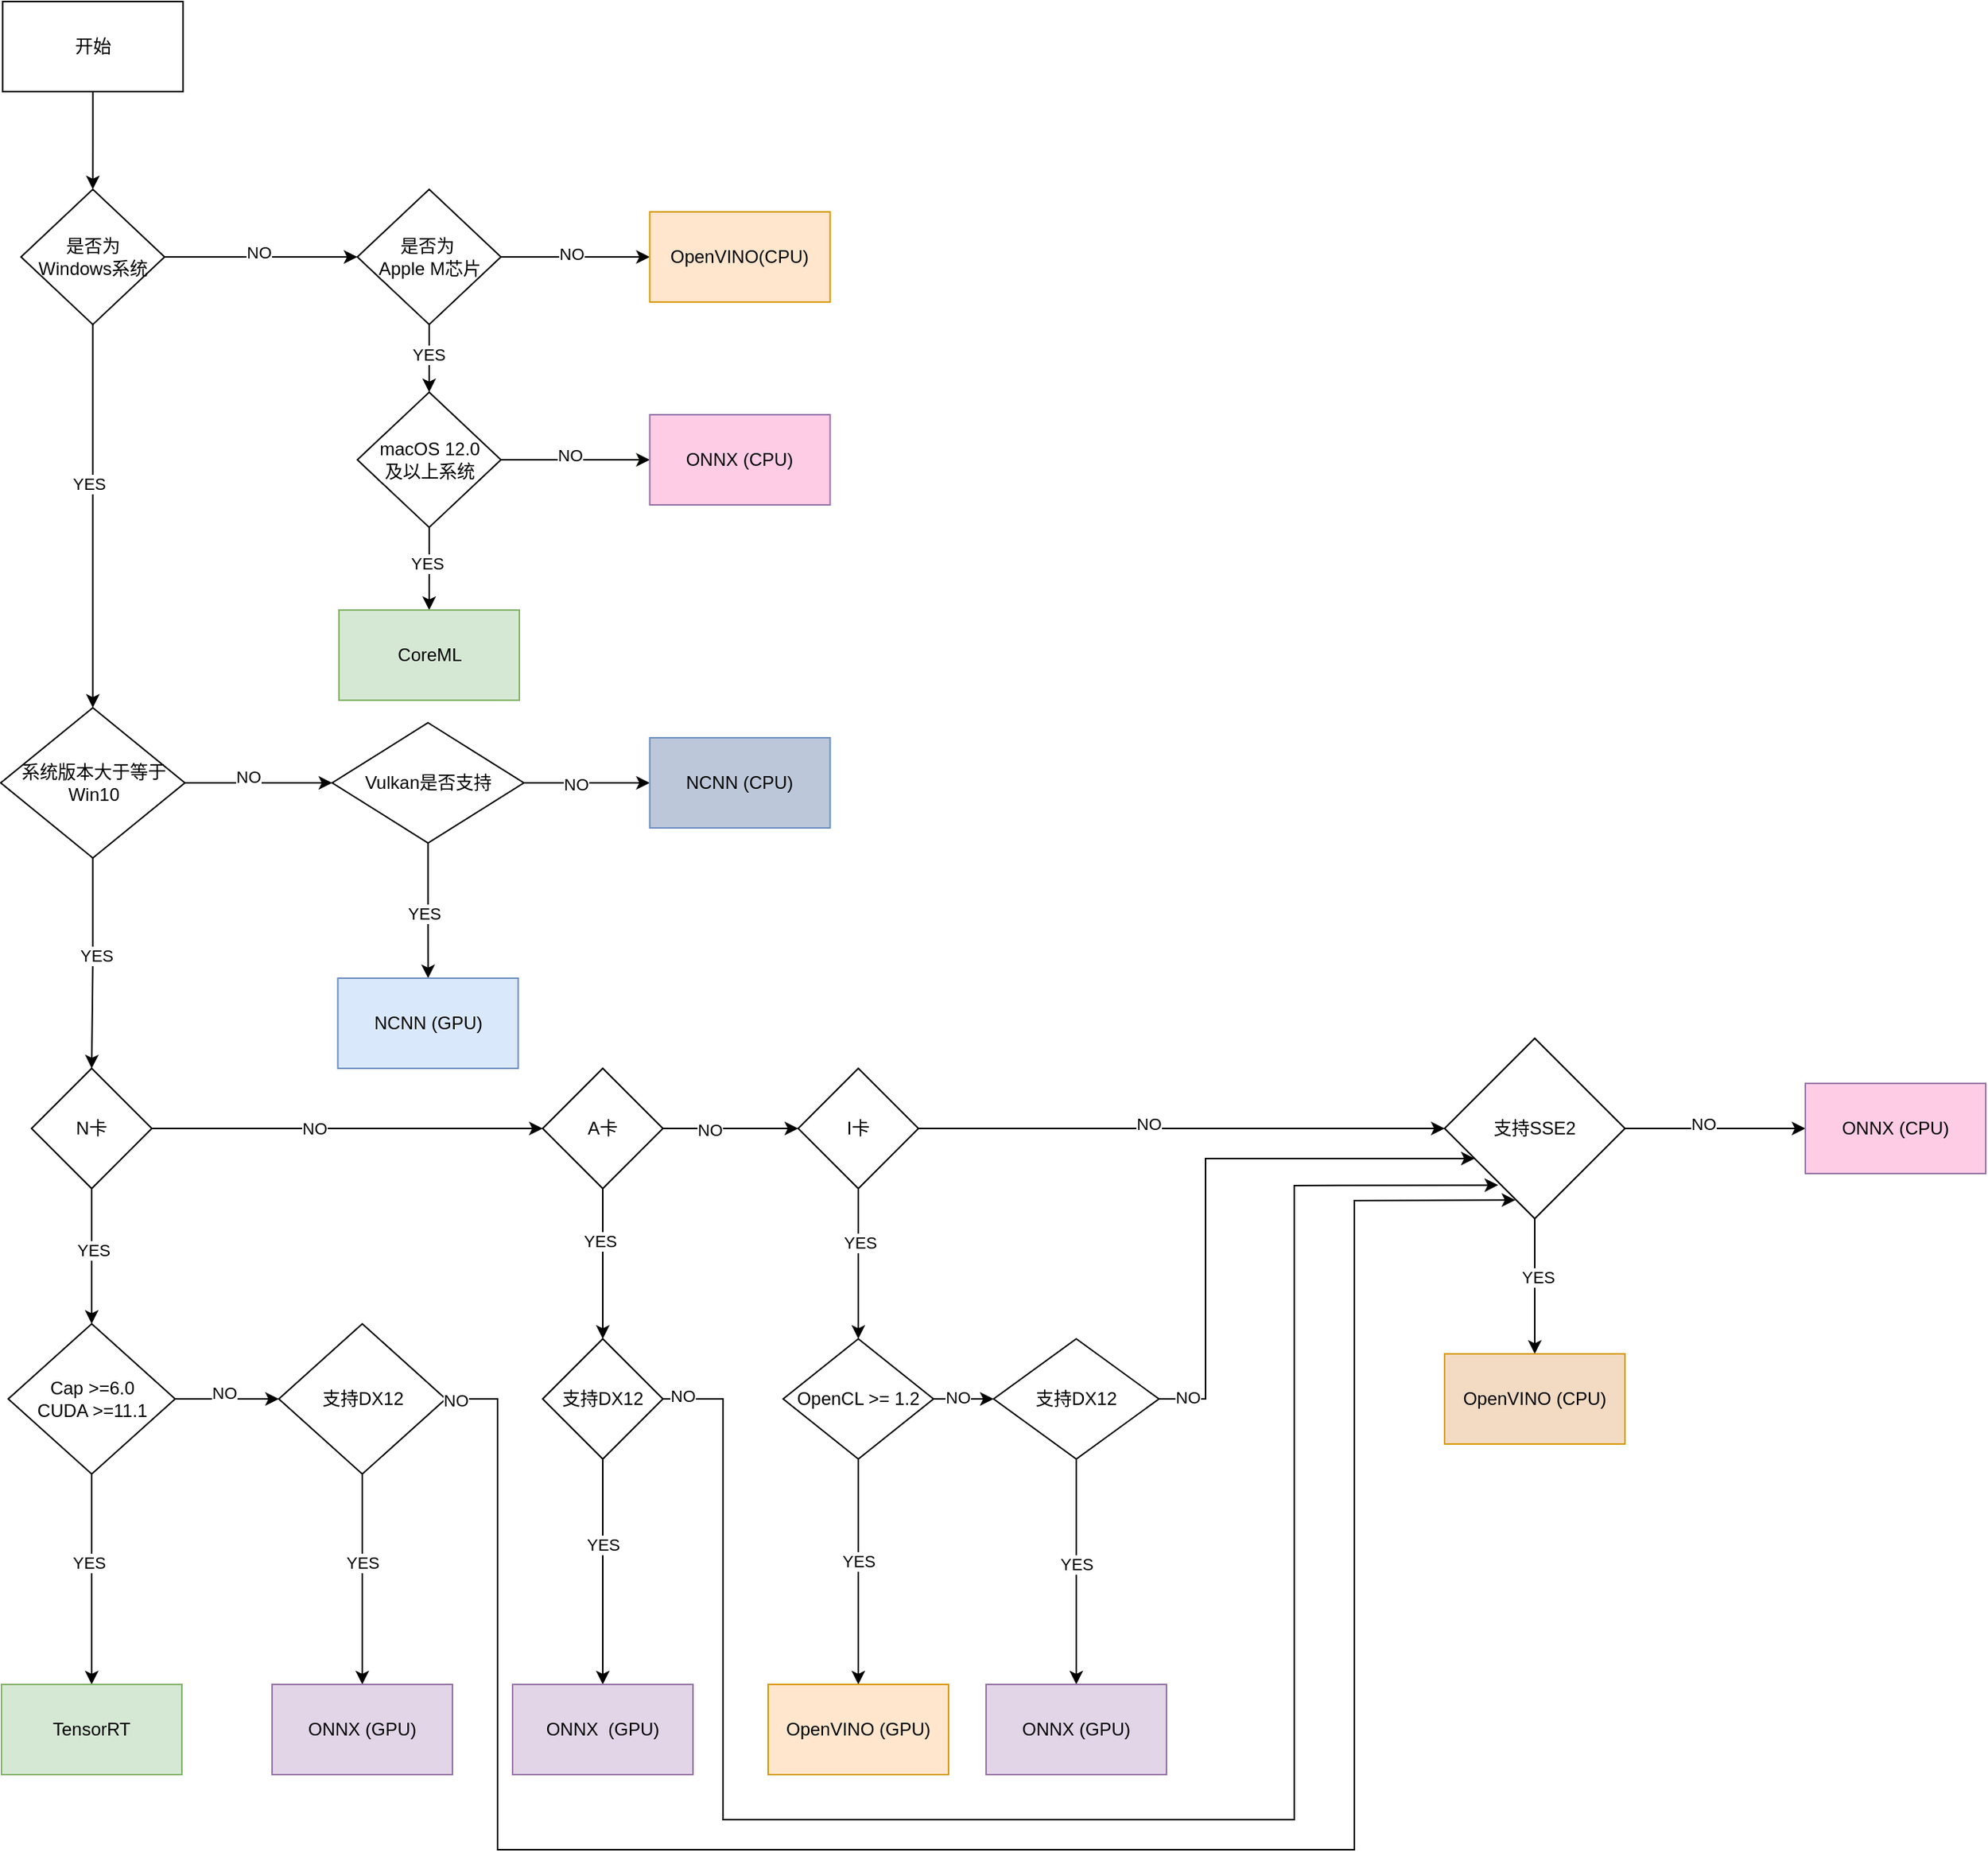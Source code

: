 <mxfile version="24.2.2" type="github">
  <diagram name="Page-1" id="nFrP1MrYJvmONDbNYgOr">
    <mxGraphModel dx="1262" dy="1003" grid="1" gridSize="10" guides="1" tooltips="1" connect="1" arrows="1" fold="1" page="1" pageScale="1" pageWidth="827" pageHeight="1169" math="0" shadow="0">
      <root>
        <mxCell id="0" />
        <mxCell id="1" parent="0" />
        <mxCell id="bNIqR0DIkFrfzqywcM4n-2" value="" style="edgeStyle=orthogonalEdgeStyle;rounded=0;orthogonalLoop=1;jettySize=auto;html=1;" parent="1" source="PbJkK4wQswJ1zIxWtFxy-1" target="bNIqR0DIkFrfzqywcM4n-1" edge="1">
          <mxGeometry relative="1" as="geometry" />
        </mxCell>
        <mxCell id="PbJkK4wQswJ1zIxWtFxy-1" value="开始" style="rounded=0;whiteSpace=wrap;html=1;" parent="1" vertex="1">
          <mxGeometry x="60.75" y="230" width="120" height="60" as="geometry" />
        </mxCell>
        <mxCell id="PbJkK4wQswJ1zIxWtFxy-8" value="" style="edgeStyle=orthogonalEdgeStyle;rounded=0;orthogonalLoop=1;jettySize=auto;html=1;" parent="1" source="PbJkK4wQswJ1zIxWtFxy-2" target="PbJkK4wQswJ1zIxWtFxy-7" edge="1">
          <mxGeometry relative="1" as="geometry" />
        </mxCell>
        <mxCell id="PbJkK4wQswJ1zIxWtFxy-9" value="YES" style="edgeLabel;html=1;align=center;verticalAlign=middle;resizable=0;points=[];" parent="PbJkK4wQswJ1zIxWtFxy-8" vertex="1" connectable="0">
          <mxGeometry x="-0.083" y="2" relative="1" as="geometry">
            <mxPoint as="offset" />
          </mxGeometry>
        </mxCell>
        <mxCell id="PbJkK4wQswJ1zIxWtFxy-73" value="" style="edgeStyle=orthogonalEdgeStyle;rounded=0;orthogonalLoop=1;jettySize=auto;html=1;" parent="1" source="PbJkK4wQswJ1zIxWtFxy-2" target="PbJkK4wQswJ1zIxWtFxy-72" edge="1">
          <mxGeometry relative="1" as="geometry" />
        </mxCell>
        <mxCell id="PbJkK4wQswJ1zIxWtFxy-79" value="NO" style="edgeLabel;html=1;align=center;verticalAlign=middle;resizable=0;points=[];" parent="PbJkK4wQswJ1zIxWtFxy-73" vertex="1" connectable="0">
          <mxGeometry x="-0.153" y="4" relative="1" as="geometry">
            <mxPoint as="offset" />
          </mxGeometry>
        </mxCell>
        <mxCell id="PbJkK4wQswJ1zIxWtFxy-2" value="系统版本大于等于Win10" style="rhombus;whiteSpace=wrap;html=1;" parent="1" vertex="1">
          <mxGeometry x="59.5" y="700" width="122.5" height="100" as="geometry" />
        </mxCell>
        <mxCell id="PbJkK4wQswJ1zIxWtFxy-11" value="" style="edgeStyle=orthogonalEdgeStyle;rounded=0;orthogonalLoop=1;jettySize=auto;html=1;" parent="1" source="PbJkK4wQswJ1zIxWtFxy-7" target="PbJkK4wQswJ1zIxWtFxy-10" edge="1">
          <mxGeometry relative="1" as="geometry" />
        </mxCell>
        <mxCell id="PbJkK4wQswJ1zIxWtFxy-25" value="NO" style="edgeLabel;html=1;align=center;verticalAlign=middle;resizable=0;points=[];" parent="PbJkK4wQswJ1zIxWtFxy-11" vertex="1" connectable="0">
          <mxGeometry x="-0.175" relative="1" as="geometry">
            <mxPoint as="offset" />
          </mxGeometry>
        </mxCell>
        <mxCell id="PbJkK4wQswJ1zIxWtFxy-27" value="" style="edgeStyle=orthogonalEdgeStyle;rounded=0;orthogonalLoop=1;jettySize=auto;html=1;" parent="1" source="PbJkK4wQswJ1zIxWtFxy-7" target="PbJkK4wQswJ1zIxWtFxy-26" edge="1">
          <mxGeometry relative="1" as="geometry" />
        </mxCell>
        <mxCell id="PbJkK4wQswJ1zIxWtFxy-59" value="YES" style="edgeLabel;html=1;align=center;verticalAlign=middle;resizable=0;points=[];" parent="PbJkK4wQswJ1zIxWtFxy-27" vertex="1" connectable="0">
          <mxGeometry x="-0.087" y="1" relative="1" as="geometry">
            <mxPoint as="offset" />
          </mxGeometry>
        </mxCell>
        <mxCell id="PbJkK4wQswJ1zIxWtFxy-7" value="N卡" style="rhombus;whiteSpace=wrap;html=1;" parent="1" vertex="1">
          <mxGeometry x="80" y="940" width="80" height="80" as="geometry" />
        </mxCell>
        <mxCell id="PbJkK4wQswJ1zIxWtFxy-13" value="" style="edgeStyle=orthogonalEdgeStyle;rounded=0;orthogonalLoop=1;jettySize=auto;html=1;" parent="1" source="PbJkK4wQswJ1zIxWtFxy-10" target="PbJkK4wQswJ1zIxWtFxy-12" edge="1">
          <mxGeometry relative="1" as="geometry" />
        </mxCell>
        <mxCell id="PbJkK4wQswJ1zIxWtFxy-24" value="NO" style="edgeLabel;html=1;align=center;verticalAlign=middle;resizable=0;points=[];" parent="PbJkK4wQswJ1zIxWtFxy-13" vertex="1" connectable="0">
          <mxGeometry x="-0.325" y="-1" relative="1" as="geometry">
            <mxPoint as="offset" />
          </mxGeometry>
        </mxCell>
        <mxCell id="PbJkK4wQswJ1zIxWtFxy-38" value="" style="edgeStyle=orthogonalEdgeStyle;rounded=0;orthogonalLoop=1;jettySize=auto;html=1;" parent="1" source="PbJkK4wQswJ1zIxWtFxy-10" target="PbJkK4wQswJ1zIxWtFxy-37" edge="1">
          <mxGeometry relative="1" as="geometry" />
        </mxCell>
        <mxCell id="PbJkK4wQswJ1zIxWtFxy-61" value="YES" style="edgeLabel;html=1;align=center;verticalAlign=middle;resizable=0;points=[];" parent="PbJkK4wQswJ1zIxWtFxy-38" vertex="1" connectable="0">
          <mxGeometry x="-0.307" y="-2" relative="1" as="geometry">
            <mxPoint as="offset" />
          </mxGeometry>
        </mxCell>
        <mxCell id="PbJkK4wQswJ1zIxWtFxy-10" value="A卡" style="rhombus;whiteSpace=wrap;html=1;" parent="1" vertex="1">
          <mxGeometry x="420" y="940" width="80" height="80" as="geometry" />
        </mxCell>
        <mxCell id="PbJkK4wQswJ1zIxWtFxy-17" value="" style="edgeStyle=orthogonalEdgeStyle;rounded=0;orthogonalLoop=1;jettySize=auto;html=1;" parent="1" source="PbJkK4wQswJ1zIxWtFxy-12" target="PbJkK4wQswJ1zIxWtFxy-16" edge="1">
          <mxGeometry relative="1" as="geometry" />
        </mxCell>
        <mxCell id="PbJkK4wQswJ1zIxWtFxy-23" value="NO" style="edgeLabel;html=1;align=center;verticalAlign=middle;resizable=0;points=[];" parent="PbJkK4wQswJ1zIxWtFxy-17" vertex="1" connectable="0">
          <mxGeometry x="-0.125" y="3" relative="1" as="geometry">
            <mxPoint as="offset" />
          </mxGeometry>
        </mxCell>
        <mxCell id="PbJkK4wQswJ1zIxWtFxy-43" value="" style="edgeStyle=orthogonalEdgeStyle;rounded=0;orthogonalLoop=1;jettySize=auto;html=1;entryX=0.5;entryY=0;entryDx=0;entryDy=0;" parent="1" source="PbJkK4wQswJ1zIxWtFxy-12" target="PbJkK4wQswJ1zIxWtFxy-46" edge="1">
          <mxGeometry relative="1" as="geometry">
            <mxPoint x="600" y="1100" as="targetPoint" />
          </mxGeometry>
        </mxCell>
        <mxCell id="PbJkK4wQswJ1zIxWtFxy-63" value="YES" style="edgeLabel;html=1;align=center;verticalAlign=middle;resizable=0;points=[];" parent="PbJkK4wQswJ1zIxWtFxy-43" vertex="1" connectable="0">
          <mxGeometry x="-0.293" y="1" relative="1" as="geometry">
            <mxPoint as="offset" />
          </mxGeometry>
        </mxCell>
        <mxCell id="PbJkK4wQswJ1zIxWtFxy-12" value="I卡" style="rhombus;whiteSpace=wrap;html=1;" parent="1" vertex="1">
          <mxGeometry x="590" y="940" width="80" height="80" as="geometry" />
        </mxCell>
        <mxCell id="PbJkK4wQswJ1zIxWtFxy-21" value="" style="edgeStyle=orthogonalEdgeStyle;rounded=0;orthogonalLoop=1;jettySize=auto;html=1;" parent="1" source="PbJkK4wQswJ1zIxWtFxy-16" target="PbJkK4wQswJ1zIxWtFxy-20" edge="1">
          <mxGeometry relative="1" as="geometry" />
        </mxCell>
        <mxCell id="PbJkK4wQswJ1zIxWtFxy-22" value="NO" style="edgeLabel;html=1;align=center;verticalAlign=middle;resizable=0;points=[];" parent="PbJkK4wQswJ1zIxWtFxy-21" vertex="1" connectable="0">
          <mxGeometry x="-0.133" y="3" relative="1" as="geometry">
            <mxPoint as="offset" />
          </mxGeometry>
        </mxCell>
        <mxCell id="PbJkK4wQswJ1zIxWtFxy-87" value="" style="edgeStyle=orthogonalEdgeStyle;rounded=0;orthogonalLoop=1;jettySize=auto;html=1;entryX=0.5;entryY=0;entryDx=0;entryDy=0;" parent="1" source="PbJkK4wQswJ1zIxWtFxy-16" target="PbJkK4wQswJ1zIxWtFxy-18" edge="1">
          <mxGeometry relative="1" as="geometry">
            <mxPoint x="1080" y="1120.0" as="targetPoint" />
          </mxGeometry>
        </mxCell>
        <mxCell id="PbJkK4wQswJ1zIxWtFxy-88" value="YES" style="edgeLabel;html=1;align=center;verticalAlign=middle;resizable=0;points=[];" parent="PbJkK4wQswJ1zIxWtFxy-87" vertex="1" connectable="0">
          <mxGeometry x="-0.132" y="2" relative="1" as="geometry">
            <mxPoint as="offset" />
          </mxGeometry>
        </mxCell>
        <mxCell id="PbJkK4wQswJ1zIxWtFxy-16" value="支持SSE2" style="rhombus;whiteSpace=wrap;html=1;" parent="1" vertex="1">
          <mxGeometry x="1020" y="920" width="120" height="120" as="geometry" />
        </mxCell>
        <mxCell id="PbJkK4wQswJ1zIxWtFxy-18" value="OpenVINO (CPU)" style="whiteSpace=wrap;html=1;fillColor=#F2DBC2;strokeColor=#d79b00;" parent="1" vertex="1">
          <mxGeometry x="1020" y="1130" width="120" height="60" as="geometry" />
        </mxCell>
        <mxCell id="PbJkK4wQswJ1zIxWtFxy-20" value="ONNX (CPU)" style="whiteSpace=wrap;html=1;fillColor=#FFCCE6;strokeColor=#9673a6;" parent="1" vertex="1">
          <mxGeometry x="1260" y="950" width="120" height="60" as="geometry" />
        </mxCell>
        <mxCell id="PbJkK4wQswJ1zIxWtFxy-29" value="" style="edgeStyle=orthogonalEdgeStyle;rounded=0;orthogonalLoop=1;jettySize=auto;html=1;" parent="1" source="PbJkK4wQswJ1zIxWtFxy-26" target="PbJkK4wQswJ1zIxWtFxy-28" edge="1">
          <mxGeometry relative="1" as="geometry" />
        </mxCell>
        <mxCell id="PbJkK4wQswJ1zIxWtFxy-30" value="NO" style="edgeLabel;html=1;align=center;verticalAlign=middle;resizable=0;points=[];" parent="PbJkK4wQswJ1zIxWtFxy-29" vertex="1" connectable="0">
          <mxGeometry x="-0.062" y="4" relative="1" as="geometry">
            <mxPoint as="offset" />
          </mxGeometry>
        </mxCell>
        <mxCell id="PbJkK4wQswJ1zIxWtFxy-32" value="" style="edgeStyle=orthogonalEdgeStyle;rounded=0;orthogonalLoop=1;jettySize=auto;html=1;" parent="1" source="PbJkK4wQswJ1zIxWtFxy-26" target="PbJkK4wQswJ1zIxWtFxy-31" edge="1">
          <mxGeometry relative="1" as="geometry" />
        </mxCell>
        <mxCell id="PbJkK4wQswJ1zIxWtFxy-57" value="YES" style="edgeLabel;html=1;align=center;verticalAlign=middle;resizable=0;points=[];" parent="PbJkK4wQswJ1zIxWtFxy-32" vertex="1" connectable="0">
          <mxGeometry x="-0.167" y="-2" relative="1" as="geometry">
            <mxPoint as="offset" />
          </mxGeometry>
        </mxCell>
        <mxCell id="PbJkK4wQswJ1zIxWtFxy-26" value="Cap &amp;gt;=6.0&lt;br&gt;CUDA &amp;gt;=11.1" style="rhombus;whiteSpace=wrap;html=1;" parent="1" vertex="1">
          <mxGeometry x="64.5" y="1110" width="111" height="100" as="geometry" />
        </mxCell>
        <mxCell id="PbJkK4wQswJ1zIxWtFxy-34" value="" style="edgeStyle=orthogonalEdgeStyle;rounded=0;orthogonalLoop=1;jettySize=auto;html=1;" parent="1" source="PbJkK4wQswJ1zIxWtFxy-28" target="PbJkK4wQswJ1zIxWtFxy-33" edge="1">
          <mxGeometry relative="1" as="geometry" />
        </mxCell>
        <mxCell id="PbJkK4wQswJ1zIxWtFxy-85" value="YES" style="edgeLabel;html=1;align=center;verticalAlign=middle;resizable=0;points=[];" parent="PbJkK4wQswJ1zIxWtFxy-34" vertex="1" connectable="0">
          <mxGeometry x="-0.167" relative="1" as="geometry">
            <mxPoint as="offset" />
          </mxGeometry>
        </mxCell>
        <mxCell id="PbJkK4wQswJ1zIxWtFxy-28" value="支持DX12" style="rhombus;whiteSpace=wrap;html=1;" parent="1" vertex="1">
          <mxGeometry x="244.5" y="1110" width="111" height="100" as="geometry" />
        </mxCell>
        <mxCell id="PbJkK4wQswJ1zIxWtFxy-31" value="TensorRT" style="whiteSpace=wrap;html=1;fillColor=#d5e8d4;strokeColor=#82b366;" parent="1" vertex="1">
          <mxGeometry x="60" y="1350" width="120" height="60" as="geometry" />
        </mxCell>
        <mxCell id="PbJkK4wQswJ1zIxWtFxy-33" value="ONNX (GPU)" style="whiteSpace=wrap;html=1;fillColor=#e1d5e7;strokeColor=#9673a6;" parent="1" vertex="1">
          <mxGeometry x="240" y="1350" width="120" height="60" as="geometry" />
        </mxCell>
        <mxCell id="PbJkK4wQswJ1zIxWtFxy-41" value="" style="edgeStyle=orthogonalEdgeStyle;rounded=0;orthogonalLoop=1;jettySize=auto;html=1;" parent="1" source="PbJkK4wQswJ1zIxWtFxy-37" target="PbJkK4wQswJ1zIxWtFxy-40" edge="1">
          <mxGeometry relative="1" as="geometry" />
        </mxCell>
        <mxCell id="PbJkK4wQswJ1zIxWtFxy-60" value="YES" style="edgeLabel;html=1;align=center;verticalAlign=middle;resizable=0;points=[];" parent="PbJkK4wQswJ1zIxWtFxy-41" vertex="1" connectable="0">
          <mxGeometry x="0.062" y="2" relative="1" as="geometry">
            <mxPoint x="-2" y="-23" as="offset" />
          </mxGeometry>
        </mxCell>
        <mxCell id="PbJkK4wQswJ1zIxWtFxy-37" value="支持DX12" style="rhombus;whiteSpace=wrap;html=1;" parent="1" vertex="1">
          <mxGeometry x="420" y="1120" width="80" height="80" as="geometry" />
        </mxCell>
        <mxCell id="PbJkK4wQswJ1zIxWtFxy-40" value="ONNX&amp;nbsp; (GPU)" style="whiteSpace=wrap;html=1;fillColor=#e1d5e7;strokeColor=#9673a6;" parent="1" vertex="1">
          <mxGeometry x="400" y="1350" width="120" height="60" as="geometry" />
        </mxCell>
        <mxCell id="PbJkK4wQswJ1zIxWtFxy-45" value="" style="edgeStyle=orthogonalEdgeStyle;rounded=0;orthogonalLoop=1;jettySize=auto;html=1;" parent="1" source="PbJkK4wQswJ1zIxWtFxy-46" target="PbJkK4wQswJ1zIxWtFxy-44" edge="1">
          <mxGeometry relative="1" as="geometry">
            <mxPoint x="630" y="1160" as="sourcePoint" />
          </mxGeometry>
        </mxCell>
        <mxCell id="PbJkK4wQswJ1zIxWtFxy-65" value="NO" style="edgeLabel;html=1;align=center;verticalAlign=middle;resizable=0;points=[];" parent="PbJkK4wQswJ1zIxWtFxy-45" vertex="1" connectable="0">
          <mxGeometry x="-0.2" y="1" relative="1" as="geometry">
            <mxPoint as="offset" />
          </mxGeometry>
        </mxCell>
        <mxCell id="PbJkK4wQswJ1zIxWtFxy-56" value="" style="edgeStyle=orthogonalEdgeStyle;rounded=0;orthogonalLoop=1;jettySize=auto;html=1;" parent="1" source="PbJkK4wQswJ1zIxWtFxy-44" target="PbJkK4wQswJ1zIxWtFxy-55" edge="1">
          <mxGeometry relative="1" as="geometry" />
        </mxCell>
        <mxCell id="PbJkK4wQswJ1zIxWtFxy-64" value="YES" style="edgeLabel;html=1;align=center;verticalAlign=middle;resizable=0;points=[];" parent="PbJkK4wQswJ1zIxWtFxy-56" vertex="1" connectable="0">
          <mxGeometry x="-0.213" y="-1" relative="1" as="geometry">
            <mxPoint x="1" y="11" as="offset" />
          </mxGeometry>
        </mxCell>
        <mxCell id="PbJkK4wQswJ1zIxWtFxy-67" value="" style="edgeStyle=orthogonalEdgeStyle;rounded=0;orthogonalLoop=1;jettySize=auto;html=1;" parent="1" source="PbJkK4wQswJ1zIxWtFxy-44" target="PbJkK4wQswJ1zIxWtFxy-16" edge="1">
          <mxGeometry relative="1" as="geometry">
            <mxPoint x="860" y="990" as="targetPoint" />
            <Array as="points">
              <mxPoint x="861" y="1160" />
              <mxPoint x="861" y="1000" />
            </Array>
          </mxGeometry>
        </mxCell>
        <mxCell id="PbJkK4wQswJ1zIxWtFxy-70" value="NO" style="edgeLabel;html=1;align=center;verticalAlign=middle;resizable=0;points=[];" parent="PbJkK4wQswJ1zIxWtFxy-67" vertex="1" connectable="0">
          <mxGeometry x="-0.899" y="1" relative="1" as="geometry">
            <mxPoint as="offset" />
          </mxGeometry>
        </mxCell>
        <mxCell id="PbJkK4wQswJ1zIxWtFxy-44" value="支持DX12" style="rhombus;whiteSpace=wrap;html=1;" parent="1" vertex="1">
          <mxGeometry x="720" y="1120" width="110" height="80" as="geometry" />
        </mxCell>
        <mxCell id="PbJkK4wQswJ1zIxWtFxy-49" value="" style="edgeStyle=orthogonalEdgeStyle;rounded=0;orthogonalLoop=1;jettySize=auto;html=1;" parent="1" source="PbJkK4wQswJ1zIxWtFxy-46" target="PbJkK4wQswJ1zIxWtFxy-48" edge="1">
          <mxGeometry relative="1" as="geometry" />
        </mxCell>
        <mxCell id="PbJkK4wQswJ1zIxWtFxy-62" value="YES" style="edgeLabel;html=1;align=center;verticalAlign=middle;resizable=0;points=[];" parent="PbJkK4wQswJ1zIxWtFxy-49" vertex="1" connectable="0">
          <mxGeometry x="-0.165" relative="1" as="geometry">
            <mxPoint y="5" as="offset" />
          </mxGeometry>
        </mxCell>
        <mxCell id="PbJkK4wQswJ1zIxWtFxy-48" value="OpenVINO (GPU)" style="whiteSpace=wrap;html=1;fillColor=#ffe6cc;strokeColor=#d79b00;" parent="1" vertex="1">
          <mxGeometry x="570" y="1350" width="120" height="60" as="geometry" />
        </mxCell>
        <mxCell id="PbJkK4wQswJ1zIxWtFxy-55" value="ONNX (GPU)" style="whiteSpace=wrap;html=1;fillColor=#e1d5e7;strokeColor=#9673a6;" parent="1" vertex="1">
          <mxGeometry x="715" y="1350" width="120" height="60" as="geometry" />
        </mxCell>
        <mxCell id="PbJkK4wQswJ1zIxWtFxy-58" value="" style="edgeStyle=orthogonalEdgeStyle;rounded=0;orthogonalLoop=1;jettySize=auto;html=1;" parent="1" target="PbJkK4wQswJ1zIxWtFxy-46" edge="1">
          <mxGeometry relative="1" as="geometry">
            <mxPoint x="630" y="1160" as="sourcePoint" />
            <mxPoint x="720" y="1160" as="targetPoint" />
          </mxGeometry>
        </mxCell>
        <mxCell id="PbJkK4wQswJ1zIxWtFxy-46" value="OpenCL &amp;gt;= 1.2" style="rhombus;whiteSpace=wrap;html=1;" parent="1" vertex="1">
          <mxGeometry x="580" y="1120" width="100" height="80" as="geometry" />
        </mxCell>
        <mxCell id="PbJkK4wQswJ1zIxWtFxy-69" value="" style="endArrow=classic;html=1;rounded=0;exitX=1;exitY=0.5;exitDx=0;exitDy=0;entryX=0.297;entryY=0.814;entryDx=0;entryDy=0;entryPerimeter=0;" parent="1" source="PbJkK4wQswJ1zIxWtFxy-37" target="PbJkK4wQswJ1zIxWtFxy-16" edge="1">
          <mxGeometry width="50" height="50" relative="1" as="geometry">
            <mxPoint x="510" y="1240" as="sourcePoint" />
            <mxPoint x="920" y="1020" as="targetPoint" />
            <Array as="points">
              <mxPoint x="540" y="1160" />
              <mxPoint x="540" y="1440" />
              <mxPoint x="920" y="1440" />
              <mxPoint x="920" y="1018" />
            </Array>
          </mxGeometry>
        </mxCell>
        <mxCell id="PbJkK4wQswJ1zIxWtFxy-71" value="NO" style="edgeLabel;html=1;align=center;verticalAlign=middle;resizable=0;points=[];" parent="PbJkK4wQswJ1zIxWtFxy-69" vertex="1" connectable="0">
          <mxGeometry x="-0.98" y="2" relative="1" as="geometry">
            <mxPoint as="offset" />
          </mxGeometry>
        </mxCell>
        <mxCell id="PbJkK4wQswJ1zIxWtFxy-75" value="" style="edgeStyle=orthogonalEdgeStyle;rounded=0;orthogonalLoop=1;jettySize=auto;html=1;" parent="1" source="PbJkK4wQswJ1zIxWtFxy-72" target="PbJkK4wQswJ1zIxWtFxy-74" edge="1">
          <mxGeometry relative="1" as="geometry" />
        </mxCell>
        <mxCell id="PbJkK4wQswJ1zIxWtFxy-81" value="YES" style="edgeLabel;html=1;align=center;verticalAlign=middle;resizable=0;points=[];" parent="PbJkK4wQswJ1zIxWtFxy-75" vertex="1" connectable="0">
          <mxGeometry x="0.03" y="-3" relative="1" as="geometry">
            <mxPoint as="offset" />
          </mxGeometry>
        </mxCell>
        <mxCell id="PbJkK4wQswJ1zIxWtFxy-77" value="" style="edgeStyle=orthogonalEdgeStyle;rounded=0;orthogonalLoop=1;jettySize=auto;html=1;" parent="1" source="PbJkK4wQswJ1zIxWtFxy-72" target="PbJkK4wQswJ1zIxWtFxy-76" edge="1">
          <mxGeometry relative="1" as="geometry" />
        </mxCell>
        <mxCell id="PbJkK4wQswJ1zIxWtFxy-80" value="NO" style="edgeLabel;html=1;align=center;verticalAlign=middle;resizable=0;points=[];" parent="PbJkK4wQswJ1zIxWtFxy-77" vertex="1" connectable="0">
          <mxGeometry x="-0.184" y="-1" relative="1" as="geometry">
            <mxPoint as="offset" />
          </mxGeometry>
        </mxCell>
        <mxCell id="PbJkK4wQswJ1zIxWtFxy-72" value="Vulkan是否支持" style="rhombus;whiteSpace=wrap;html=1;" parent="1" vertex="1">
          <mxGeometry x="280" y="710" width="127.5" height="80" as="geometry" />
        </mxCell>
        <mxCell id="PbJkK4wQswJ1zIxWtFxy-74" value="NCNN (GPU)" style="whiteSpace=wrap;html=1;fillColor=#dae8fc;strokeColor=#6c8ebf;" parent="1" vertex="1">
          <mxGeometry x="283.75" y="880" width="120" height="60" as="geometry" />
        </mxCell>
        <mxCell id="PbJkK4wQswJ1zIxWtFxy-76" value="NCNN (CPU)" style="whiteSpace=wrap;html=1;fillColor=#BCC8D9;strokeColor=#6c8ebf;" parent="1" vertex="1">
          <mxGeometry x="491.25" y="720" width="120" height="60" as="geometry" />
        </mxCell>
        <mxCell id="PbJkK4wQswJ1zIxWtFxy-82" value="" style="endArrow=classic;html=1;rounded=0;exitX=1;exitY=0.5;exitDx=0;exitDy=0;entryX=0.392;entryY=0.897;entryDx=0;entryDy=0;entryPerimeter=0;" parent="1" source="PbJkK4wQswJ1zIxWtFxy-28" target="PbJkK4wQswJ1zIxWtFxy-16" edge="1">
          <mxGeometry width="50" height="50" relative="1" as="geometry">
            <mxPoint x="380" y="1280" as="sourcePoint" />
            <mxPoint x="1010" y="1050" as="targetPoint" />
            <Array as="points">
              <mxPoint x="390" y="1160" />
              <mxPoint x="390" y="1460" />
              <mxPoint x="960" y="1460" />
              <mxPoint x="960" y="1028" />
            </Array>
          </mxGeometry>
        </mxCell>
        <mxCell id="PbJkK4wQswJ1zIxWtFxy-84" value="NO" style="edgeLabel;html=1;align=center;verticalAlign=middle;resizable=0;points=[];" parent="PbJkK4wQswJ1zIxWtFxy-82" vertex="1" connectable="0">
          <mxGeometry x="-0.991" y="-1" relative="1" as="geometry">
            <mxPoint as="offset" />
          </mxGeometry>
        </mxCell>
        <mxCell id="bNIqR0DIkFrfzqywcM4n-4" value="" style="edgeStyle=orthogonalEdgeStyle;rounded=0;orthogonalLoop=1;jettySize=auto;html=1;" parent="1" source="bNIqR0DIkFrfzqywcM4n-1" target="bNIqR0DIkFrfzqywcM4n-3" edge="1">
          <mxGeometry relative="1" as="geometry" />
        </mxCell>
        <mxCell id="bNIqR0DIkFrfzqywcM4n-19" value="NO" style="edgeLabel;html=1;align=center;verticalAlign=middle;resizable=0;points=[];" parent="bNIqR0DIkFrfzqywcM4n-4" vertex="1" connectable="0">
          <mxGeometry x="-0.03" y="3" relative="1" as="geometry">
            <mxPoint as="offset" />
          </mxGeometry>
        </mxCell>
        <mxCell id="bNIqR0DIkFrfzqywcM4n-1" value="是否为&lt;div&gt;Windows系统&lt;/div&gt;" style="rhombus;whiteSpace=wrap;html=1;rounded=0;" parent="1" vertex="1">
          <mxGeometry x="73" y="355" width="95.5" height="90" as="geometry" />
        </mxCell>
        <mxCell id="bNIqR0DIkFrfzqywcM4n-6" value="" style="edgeStyle=orthogonalEdgeStyle;rounded=0;orthogonalLoop=1;jettySize=auto;html=1;" parent="1" source="bNIqR0DIkFrfzqywcM4n-3" target="bNIqR0DIkFrfzqywcM4n-5" edge="1">
          <mxGeometry relative="1" as="geometry" />
        </mxCell>
        <mxCell id="bNIqR0DIkFrfzqywcM4n-15" value="NO" style="edgeLabel;html=1;align=center;verticalAlign=middle;resizable=0;points=[];" parent="bNIqR0DIkFrfzqywcM4n-6" vertex="1" connectable="0">
          <mxGeometry x="-0.056" y="2" relative="1" as="geometry">
            <mxPoint as="offset" />
          </mxGeometry>
        </mxCell>
        <mxCell id="bNIqR0DIkFrfzqywcM4n-8" value="" style="edgeStyle=orthogonalEdgeStyle;rounded=0;orthogonalLoop=1;jettySize=auto;html=1;" parent="1" source="bNIqR0DIkFrfzqywcM4n-3" target="bNIqR0DIkFrfzqywcM4n-7" edge="1">
          <mxGeometry relative="1" as="geometry" />
        </mxCell>
        <mxCell id="bNIqR0DIkFrfzqywcM4n-17" value="YES" style="edgeLabel;html=1;align=center;verticalAlign=middle;resizable=0;points=[];" parent="bNIqR0DIkFrfzqywcM4n-8" vertex="1" connectable="0">
          <mxGeometry x="-0.111" y="-1" relative="1" as="geometry">
            <mxPoint as="offset" />
          </mxGeometry>
        </mxCell>
        <mxCell id="bNIqR0DIkFrfzqywcM4n-3" value="&lt;span&gt;是否为&amp;nbsp;&lt;/span&gt;&lt;div&gt;&lt;span&gt;Apple M芯片&lt;/span&gt;&lt;/div&gt;" style="rhombus;whiteSpace=wrap;html=1;rounded=0;fontStyle=0" parent="1" vertex="1">
          <mxGeometry x="296.75" y="355" width="95.5" height="90" as="geometry" />
        </mxCell>
        <mxCell id="bNIqR0DIkFrfzqywcM4n-5" value="OpenVINO(CPU)" style="whiteSpace=wrap;html=1;rounded=0;fillColor=#ffe6cc;strokeColor=#d79b00;" parent="1" vertex="1">
          <mxGeometry x="491.25" y="370" width="120" height="60" as="geometry" />
        </mxCell>
        <mxCell id="bNIqR0DIkFrfzqywcM4n-10" value="" style="edgeStyle=orthogonalEdgeStyle;rounded=0;orthogonalLoop=1;jettySize=auto;html=1;" parent="1" source="bNIqR0DIkFrfzqywcM4n-7" target="bNIqR0DIkFrfzqywcM4n-9" edge="1">
          <mxGeometry relative="1" as="geometry" />
        </mxCell>
        <mxCell id="bNIqR0DIkFrfzqywcM4n-16" value="NO" style="edgeLabel;html=1;align=center;verticalAlign=middle;resizable=0;points=[];" parent="bNIqR0DIkFrfzqywcM4n-10" vertex="1" connectable="0">
          <mxGeometry x="-0.076" y="3" relative="1" as="geometry">
            <mxPoint as="offset" />
          </mxGeometry>
        </mxCell>
        <mxCell id="bNIqR0DIkFrfzqywcM4n-12" value="" style="edgeStyle=orthogonalEdgeStyle;rounded=0;orthogonalLoop=1;jettySize=auto;html=1;" parent="1" source="bNIqR0DIkFrfzqywcM4n-7" target="bNIqR0DIkFrfzqywcM4n-11" edge="1">
          <mxGeometry relative="1" as="geometry" />
        </mxCell>
        <mxCell id="bNIqR0DIkFrfzqywcM4n-18" value="YES" style="edgeLabel;html=1;align=center;verticalAlign=middle;resizable=0;points=[];" parent="bNIqR0DIkFrfzqywcM4n-12" vertex="1" connectable="0">
          <mxGeometry x="-0.127" y="-2" relative="1" as="geometry">
            <mxPoint as="offset" />
          </mxGeometry>
        </mxCell>
        <mxCell id="bNIqR0DIkFrfzqywcM4n-7" value="macOS 12.0&lt;div&gt;及以上系统&lt;/div&gt;" style="rhombus;whiteSpace=wrap;html=1;rounded=0;" parent="1" vertex="1">
          <mxGeometry x="296.75" y="490" width="95.5" height="90" as="geometry" />
        </mxCell>
        <mxCell id="bNIqR0DIkFrfzqywcM4n-9" value="ONNX (CPU)" style="whiteSpace=wrap;html=1;rounded=0;fillColor=#FFCCE6;strokeColor=#9673a6;" parent="1" vertex="1">
          <mxGeometry x="491.25" y="505" width="120" height="60" as="geometry" />
        </mxCell>
        <mxCell id="bNIqR0DIkFrfzqywcM4n-11" value="CoreML" style="whiteSpace=wrap;html=1;rounded=0;fillColor=#d5e8d4;strokeColor=#82b366;" parent="1" vertex="1">
          <mxGeometry x="284.5" y="635" width="120" height="60" as="geometry" />
        </mxCell>
        <mxCell id="bNIqR0DIkFrfzqywcM4n-13" value="" style="endArrow=classic;html=1;rounded=0;exitX=0.5;exitY=1;exitDx=0;exitDy=0;entryX=0.5;entryY=0;entryDx=0;entryDy=0;" parent="1" source="bNIqR0DIkFrfzqywcM4n-1" target="PbJkK4wQswJ1zIxWtFxy-2" edge="1">
          <mxGeometry width="50" height="50" relative="1" as="geometry">
            <mxPoint x="80" y="590" as="sourcePoint" />
            <mxPoint x="130" y="540" as="targetPoint" />
          </mxGeometry>
        </mxCell>
        <mxCell id="bNIqR0DIkFrfzqywcM4n-14" value="YES" style="edgeLabel;html=1;align=center;verticalAlign=middle;resizable=0;points=[];" parent="bNIqR0DIkFrfzqywcM4n-13" vertex="1" connectable="0">
          <mxGeometry x="-0.169" y="-3" relative="1" as="geometry">
            <mxPoint as="offset" />
          </mxGeometry>
        </mxCell>
      </root>
    </mxGraphModel>
  </diagram>
</mxfile>
